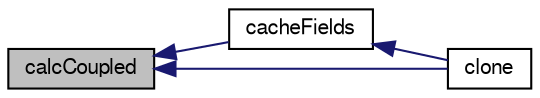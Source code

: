 digraph "calcCoupled"
{
  bgcolor="transparent";
  edge [fontname="FreeSans",fontsize="10",labelfontname="FreeSans",labelfontsize="10"];
  node [fontname="FreeSans",fontsize="10",shape=record];
  rankdir="LR";
  Node234 [label="calcCoupled",height=0.2,width=0.4,color="black", fillcolor="grey75", style="filled", fontcolor="black"];
  Node234 -> Node235 [dir="back",color="midnightblue",fontsize="10",style="solid",fontname="FreeSans"];
  Node235 [label="cacheFields",height=0.2,width=0.4,color="black",URL="$a24134.html#a6005414ac27ae3e0b5a783ba216c1906",tooltip="Cache fields. "];
  Node235 -> Node236 [dir="back",color="midnightblue",fontsize="10",style="solid",fontname="FreeSans"];
  Node236 [label="clone",height=0.2,width=0.4,color="black",URL="$a24134.html#ac7eaa8b220cc46ce90a03b7fc312138e",tooltip="Construct and return a clone. "];
  Node234 -> Node236 [dir="back",color="midnightblue",fontsize="10",style="solid",fontname="FreeSans"];
}

